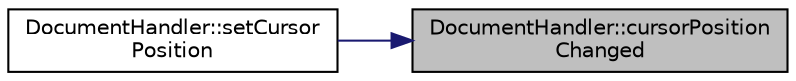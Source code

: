 digraph "DocumentHandler::cursorPositionChanged"
{
 // INTERACTIVE_SVG=YES
 // LATEX_PDF_SIZE
  edge [fontname="Helvetica",fontsize="10",labelfontname="Helvetica",labelfontsize="10"];
  node [fontname="Helvetica",fontsize="10",shape=record];
  rankdir="RL";
  Node23 [label="DocumentHandler::cursorPosition\lChanged",height=0.2,width=0.4,color="black", fillcolor="grey75", style="filled", fontcolor="black",tooltip=" "];
  Node23 -> Node24 [dir="back",color="midnightblue",fontsize="10",style="solid",fontname="Helvetica"];
  Node24 [label="DocumentHandler::setCursor\lPosition",height=0.2,width=0.4,color="black", fillcolor="white", style="filled",URL="$class_document_handler.html#a4bacf645fefc43147306c04aa9ca3761",tooltip=" "];
}
